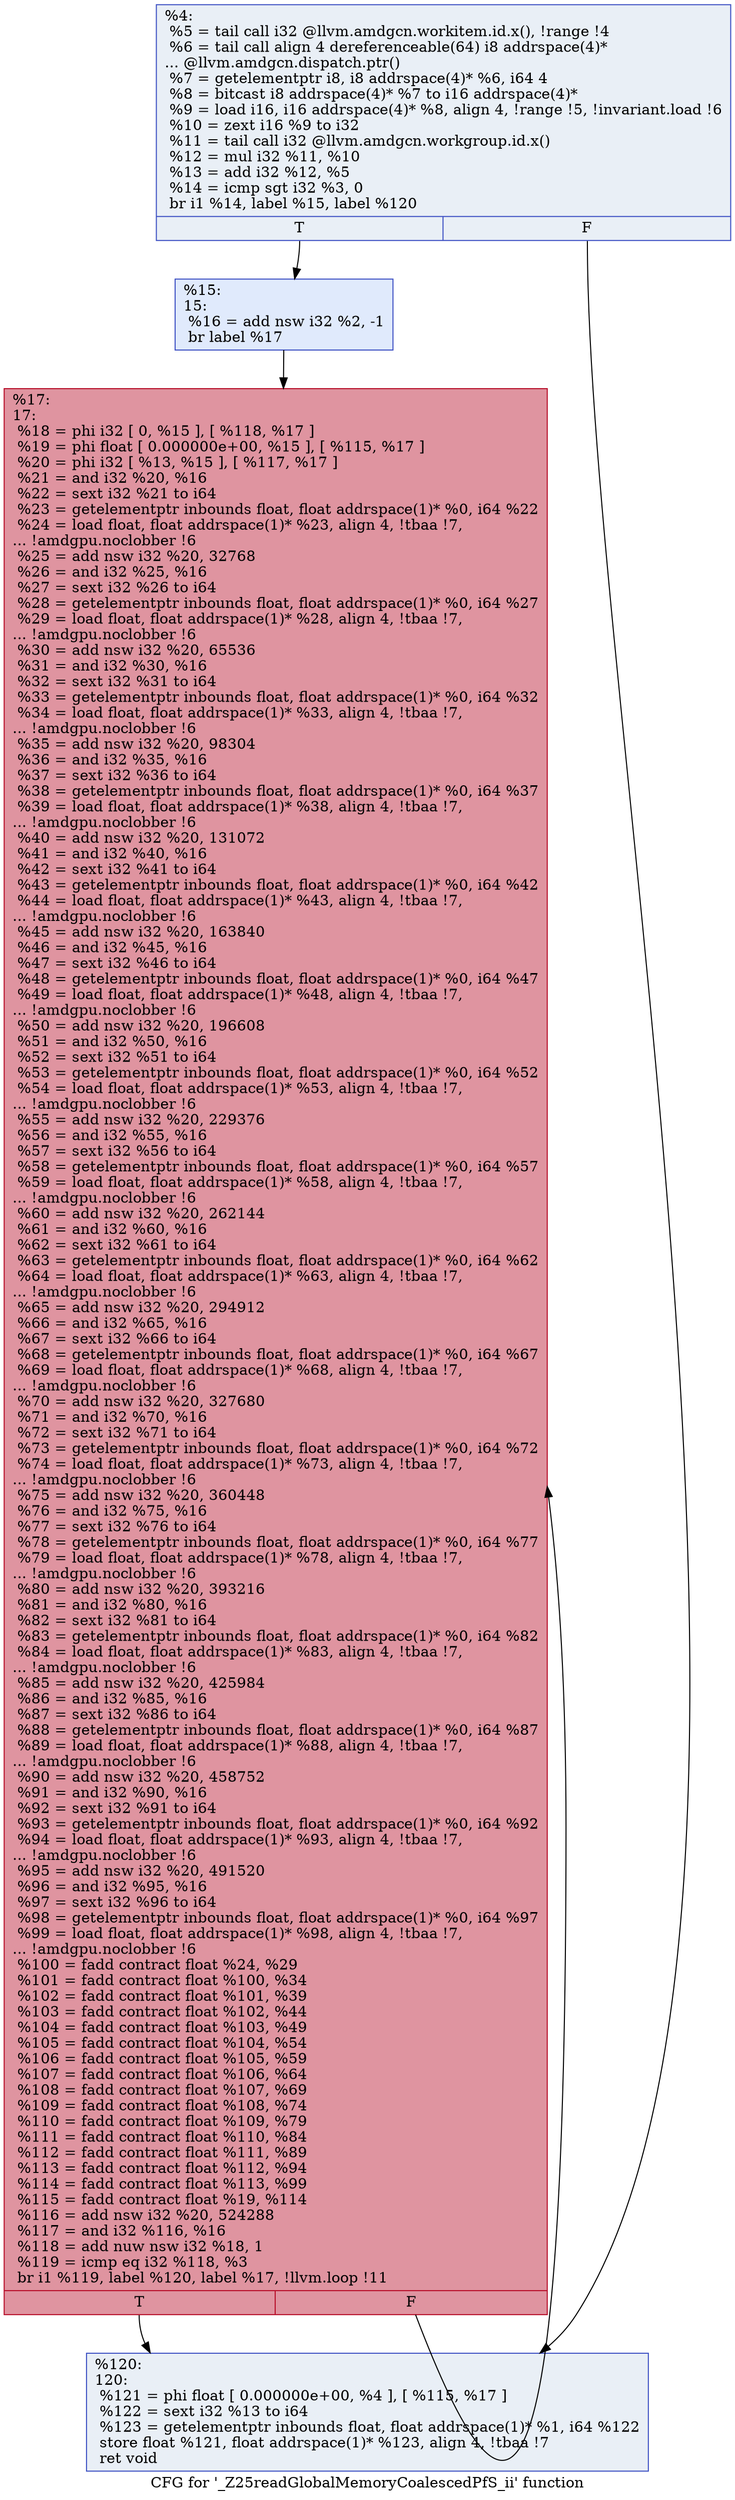 digraph "CFG for '_Z25readGlobalMemoryCoalescedPfS_ii' function" {
	label="CFG for '_Z25readGlobalMemoryCoalescedPfS_ii' function";

	Node0x5b8e2e0 [shape=record,color="#3d50c3ff", style=filled, fillcolor="#cedaeb70",label="{%4:\l  %5 = tail call i32 @llvm.amdgcn.workitem.id.x(), !range !4\l  %6 = tail call align 4 dereferenceable(64) i8 addrspace(4)*\l... @llvm.amdgcn.dispatch.ptr()\l  %7 = getelementptr i8, i8 addrspace(4)* %6, i64 4\l  %8 = bitcast i8 addrspace(4)* %7 to i16 addrspace(4)*\l  %9 = load i16, i16 addrspace(4)* %8, align 4, !range !5, !invariant.load !6\l  %10 = zext i16 %9 to i32\l  %11 = tail call i32 @llvm.amdgcn.workgroup.id.x()\l  %12 = mul i32 %11, %10\l  %13 = add i32 %12, %5\l  %14 = icmp sgt i32 %3, 0\l  br i1 %14, label %15, label %120\l|{<s0>T|<s1>F}}"];
	Node0x5b8e2e0:s0 -> Node0x5b901f0;
	Node0x5b8e2e0:s1 -> Node0x5b90280;
	Node0x5b901f0 [shape=record,color="#3d50c3ff", style=filled, fillcolor="#b9d0f970",label="{%15:\l15:                                               \l  %16 = add nsw i32 %2, -1\l  br label %17\l}"];
	Node0x5b901f0 -> Node0x5b8fa20;
	Node0x5b8fa20 [shape=record,color="#b70d28ff", style=filled, fillcolor="#b70d2870",label="{%17:\l17:                                               \l  %18 = phi i32 [ 0, %15 ], [ %118, %17 ]\l  %19 = phi float [ 0.000000e+00, %15 ], [ %115, %17 ]\l  %20 = phi i32 [ %13, %15 ], [ %117, %17 ]\l  %21 = and i32 %20, %16\l  %22 = sext i32 %21 to i64\l  %23 = getelementptr inbounds float, float addrspace(1)* %0, i64 %22\l  %24 = load float, float addrspace(1)* %23, align 4, !tbaa !7,\l... !amdgpu.noclobber !6\l  %25 = add nsw i32 %20, 32768\l  %26 = and i32 %25, %16\l  %27 = sext i32 %26 to i64\l  %28 = getelementptr inbounds float, float addrspace(1)* %0, i64 %27\l  %29 = load float, float addrspace(1)* %28, align 4, !tbaa !7,\l... !amdgpu.noclobber !6\l  %30 = add nsw i32 %20, 65536\l  %31 = and i32 %30, %16\l  %32 = sext i32 %31 to i64\l  %33 = getelementptr inbounds float, float addrspace(1)* %0, i64 %32\l  %34 = load float, float addrspace(1)* %33, align 4, !tbaa !7,\l... !amdgpu.noclobber !6\l  %35 = add nsw i32 %20, 98304\l  %36 = and i32 %35, %16\l  %37 = sext i32 %36 to i64\l  %38 = getelementptr inbounds float, float addrspace(1)* %0, i64 %37\l  %39 = load float, float addrspace(1)* %38, align 4, !tbaa !7,\l... !amdgpu.noclobber !6\l  %40 = add nsw i32 %20, 131072\l  %41 = and i32 %40, %16\l  %42 = sext i32 %41 to i64\l  %43 = getelementptr inbounds float, float addrspace(1)* %0, i64 %42\l  %44 = load float, float addrspace(1)* %43, align 4, !tbaa !7,\l... !amdgpu.noclobber !6\l  %45 = add nsw i32 %20, 163840\l  %46 = and i32 %45, %16\l  %47 = sext i32 %46 to i64\l  %48 = getelementptr inbounds float, float addrspace(1)* %0, i64 %47\l  %49 = load float, float addrspace(1)* %48, align 4, !tbaa !7,\l... !amdgpu.noclobber !6\l  %50 = add nsw i32 %20, 196608\l  %51 = and i32 %50, %16\l  %52 = sext i32 %51 to i64\l  %53 = getelementptr inbounds float, float addrspace(1)* %0, i64 %52\l  %54 = load float, float addrspace(1)* %53, align 4, !tbaa !7,\l... !amdgpu.noclobber !6\l  %55 = add nsw i32 %20, 229376\l  %56 = and i32 %55, %16\l  %57 = sext i32 %56 to i64\l  %58 = getelementptr inbounds float, float addrspace(1)* %0, i64 %57\l  %59 = load float, float addrspace(1)* %58, align 4, !tbaa !7,\l... !amdgpu.noclobber !6\l  %60 = add nsw i32 %20, 262144\l  %61 = and i32 %60, %16\l  %62 = sext i32 %61 to i64\l  %63 = getelementptr inbounds float, float addrspace(1)* %0, i64 %62\l  %64 = load float, float addrspace(1)* %63, align 4, !tbaa !7,\l... !amdgpu.noclobber !6\l  %65 = add nsw i32 %20, 294912\l  %66 = and i32 %65, %16\l  %67 = sext i32 %66 to i64\l  %68 = getelementptr inbounds float, float addrspace(1)* %0, i64 %67\l  %69 = load float, float addrspace(1)* %68, align 4, !tbaa !7,\l... !amdgpu.noclobber !6\l  %70 = add nsw i32 %20, 327680\l  %71 = and i32 %70, %16\l  %72 = sext i32 %71 to i64\l  %73 = getelementptr inbounds float, float addrspace(1)* %0, i64 %72\l  %74 = load float, float addrspace(1)* %73, align 4, !tbaa !7,\l... !amdgpu.noclobber !6\l  %75 = add nsw i32 %20, 360448\l  %76 = and i32 %75, %16\l  %77 = sext i32 %76 to i64\l  %78 = getelementptr inbounds float, float addrspace(1)* %0, i64 %77\l  %79 = load float, float addrspace(1)* %78, align 4, !tbaa !7,\l... !amdgpu.noclobber !6\l  %80 = add nsw i32 %20, 393216\l  %81 = and i32 %80, %16\l  %82 = sext i32 %81 to i64\l  %83 = getelementptr inbounds float, float addrspace(1)* %0, i64 %82\l  %84 = load float, float addrspace(1)* %83, align 4, !tbaa !7,\l... !amdgpu.noclobber !6\l  %85 = add nsw i32 %20, 425984\l  %86 = and i32 %85, %16\l  %87 = sext i32 %86 to i64\l  %88 = getelementptr inbounds float, float addrspace(1)* %0, i64 %87\l  %89 = load float, float addrspace(1)* %88, align 4, !tbaa !7,\l... !amdgpu.noclobber !6\l  %90 = add nsw i32 %20, 458752\l  %91 = and i32 %90, %16\l  %92 = sext i32 %91 to i64\l  %93 = getelementptr inbounds float, float addrspace(1)* %0, i64 %92\l  %94 = load float, float addrspace(1)* %93, align 4, !tbaa !7,\l... !amdgpu.noclobber !6\l  %95 = add nsw i32 %20, 491520\l  %96 = and i32 %95, %16\l  %97 = sext i32 %96 to i64\l  %98 = getelementptr inbounds float, float addrspace(1)* %0, i64 %97\l  %99 = load float, float addrspace(1)* %98, align 4, !tbaa !7,\l... !amdgpu.noclobber !6\l  %100 = fadd contract float %24, %29\l  %101 = fadd contract float %100, %34\l  %102 = fadd contract float %101, %39\l  %103 = fadd contract float %102, %44\l  %104 = fadd contract float %103, %49\l  %105 = fadd contract float %104, %54\l  %106 = fadd contract float %105, %59\l  %107 = fadd contract float %106, %64\l  %108 = fadd contract float %107, %69\l  %109 = fadd contract float %108, %74\l  %110 = fadd contract float %109, %79\l  %111 = fadd contract float %110, %84\l  %112 = fadd contract float %111, %89\l  %113 = fadd contract float %112, %94\l  %114 = fadd contract float %113, %99\l  %115 = fadd contract float %19, %114\l  %116 = add nsw i32 %20, 524288\l  %117 = and i32 %116, %16\l  %118 = add nuw nsw i32 %18, 1\l  %119 = icmp eq i32 %118, %3\l  br i1 %119, label %120, label %17, !llvm.loop !11\l|{<s0>T|<s1>F}}"];
	Node0x5b8fa20:s0 -> Node0x5b90280;
	Node0x5b8fa20:s1 -> Node0x5b8fa20;
	Node0x5b90280 [shape=record,color="#3d50c3ff", style=filled, fillcolor="#cedaeb70",label="{%120:\l120:                                              \l  %121 = phi float [ 0.000000e+00, %4 ], [ %115, %17 ]\l  %122 = sext i32 %13 to i64\l  %123 = getelementptr inbounds float, float addrspace(1)* %1, i64 %122\l  store float %121, float addrspace(1)* %123, align 4, !tbaa !7\l  ret void\l}"];
}
